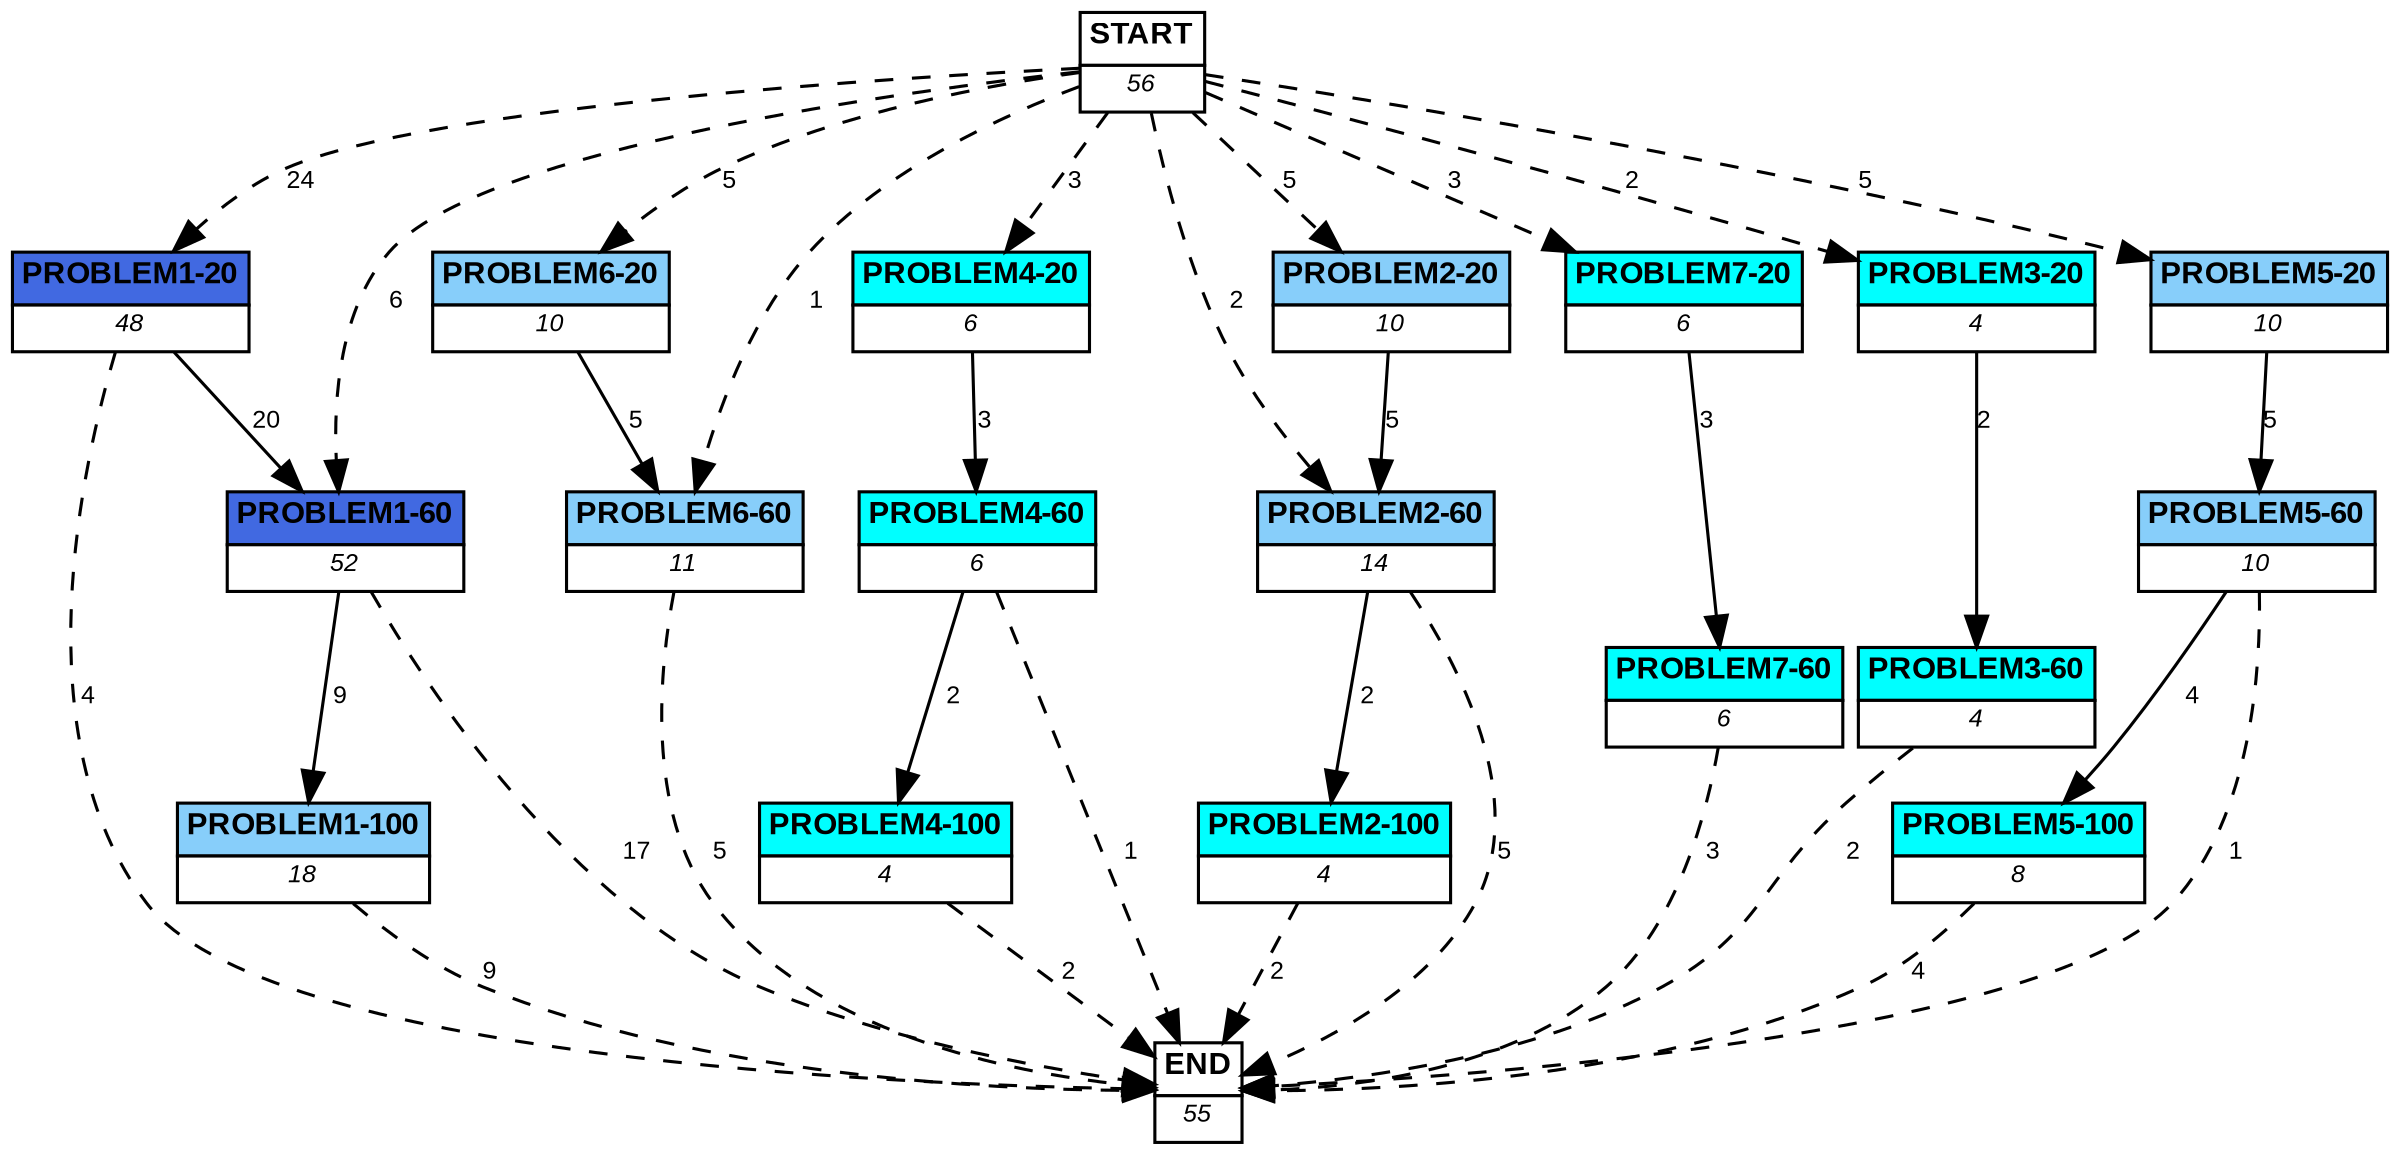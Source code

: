 digraph graphname {
	dpi = 150
	size="16,11!";
	margin = 0;
"PROBLEM1-20" [shape=plain, label=<<table border="0" cellborder="1" cellspacing="0"><tr><td bgcolor="royalblue"><FONT face="Arial" POINT-SIZE="10"><b>PROBLEM1-20</b></FONT></td></tr><tr><td bgcolor="white"><FONT face="Arial" POINT-SIZE="8"><i>48</i></FONT></td></tr></table>>]
"PROBLEM1-60" [shape=plain, label=<<table border="0" cellborder="1" cellspacing="0"><tr><td bgcolor="royalblue"><FONT face="Arial" POINT-SIZE="10"><b>PROBLEM1-60</b></FONT></td></tr><tr><td bgcolor="white"><FONT face="Arial" POINT-SIZE="8"><i>52</i></FONT></td></tr></table>>]
"PROBLEM6-20" [shape=plain, label=<<table border="0" cellborder="1" cellspacing="0"><tr><td bgcolor="lightskyblue"><FONT face="Arial" POINT-SIZE="10"><b>PROBLEM6-20</b></FONT></td></tr><tr><td bgcolor="white"><FONT face="Arial" POINT-SIZE="8"><i>10</i></FONT></td></tr></table>>]
"PROBLEM6-60" [shape=plain, label=<<table border="0" cellborder="1" cellspacing="0"><tr><td bgcolor="lightskyblue"><FONT face="Arial" POINT-SIZE="10"><b>PROBLEM6-60</b></FONT></td></tr><tr><td bgcolor="white"><FONT face="Arial" POINT-SIZE="8"><i>11</i></FONT></td></tr></table>>]
"PROBLEM1-100" [shape=plain, label=<<table border="0" cellborder="1" cellspacing="0"><tr><td bgcolor="lightskyblue"><FONT face="Arial" POINT-SIZE="10"><b>PROBLEM1-100</b></FONT></td></tr><tr><td bgcolor="white"><FONT face="Arial" POINT-SIZE="8"><i>18</i></FONT></td></tr></table>>]
"PROBLEM4-20" [shape=plain, label=<<table border="0" cellborder="1" cellspacing="0"><tr><td bgcolor="aqua"><FONT face="Arial" POINT-SIZE="10"><b>PROBLEM4-20</b></FONT></td></tr><tr><td bgcolor="white"><FONT face="Arial" POINT-SIZE="8"><i>6</i></FONT></td></tr></table>>]
"PROBLEM4-60" [shape=plain, label=<<table border="0" cellborder="1" cellspacing="0"><tr><td bgcolor="aqua"><FONT face="Arial" POINT-SIZE="10"><b>PROBLEM4-60</b></FONT></td></tr><tr><td bgcolor="white"><FONT face="Arial" POINT-SIZE="8"><i>6</i></FONT></td></tr></table>>]
"PROBLEM2-60" [shape=plain, label=<<table border="0" cellborder="1" cellspacing="0"><tr><td bgcolor="lightskyblue"><FONT face="Arial" POINT-SIZE="10"><b>PROBLEM2-60</b></FONT></td></tr><tr><td bgcolor="white"><FONT face="Arial" POINT-SIZE="8"><i>14</i></FONT></td></tr></table>>]
"PROBLEM2-20" [shape=plain, label=<<table border="0" cellborder="1" cellspacing="0"><tr><td bgcolor="lightskyblue"><FONT face="Arial" POINT-SIZE="10"><b>PROBLEM2-20</b></FONT></td></tr><tr><td bgcolor="white"><FONT face="Arial" POINT-SIZE="8"><i>10</i></FONT></td></tr></table>>]
"PROBLEM7-20" [shape=plain, label=<<table border="0" cellborder="1" cellspacing="0"><tr><td bgcolor="aqua"><FONT face="Arial" POINT-SIZE="10"><b>PROBLEM7-20</b></FONT></td></tr><tr><td bgcolor="white"><FONT face="Arial" POINT-SIZE="8"><i>6</i></FONT></td></tr></table>>]
"PROBLEM7-60" [shape=plain, label=<<table border="0" cellborder="1" cellspacing="0"><tr><td bgcolor="aqua"><FONT face="Arial" POINT-SIZE="10"><b>PROBLEM7-60</b></FONT></td></tr><tr><td bgcolor="white"><FONT face="Arial" POINT-SIZE="8"><i>6</i></FONT></td></tr></table>>]
"PROBLEM3-20" [shape=plain, label=<<table border="0" cellborder="1" cellspacing="0"><tr><td bgcolor="aqua"><FONT face="Arial" POINT-SIZE="10"><b>PROBLEM3-20</b></FONT></td></tr><tr><td bgcolor="white"><FONT face="Arial" POINT-SIZE="8"><i>4</i></FONT></td></tr></table>>]
"PROBLEM3-60" [shape=plain, label=<<table border="0" cellborder="1" cellspacing="0"><tr><td bgcolor="aqua"><FONT face="Arial" POINT-SIZE="10"><b>PROBLEM3-60</b></FONT></td></tr><tr><td bgcolor="white"><FONT face="Arial" POINT-SIZE="8"><i>4</i></FONT></td></tr></table>>]
"PROBLEM5-20" [shape=plain, label=<<table border="0" cellborder="1" cellspacing="0"><tr><td bgcolor="lightskyblue"><FONT face="Arial" POINT-SIZE="10"><b>PROBLEM5-20</b></FONT></td></tr><tr><td bgcolor="white"><FONT face="Arial" POINT-SIZE="8"><i>10</i></FONT></td></tr></table>>]
"PROBLEM5-60" [shape=plain, label=<<table border="0" cellborder="1" cellspacing="0"><tr><td bgcolor="lightskyblue"><FONT face="Arial" POINT-SIZE="10"><b>PROBLEM5-60</b></FONT></td></tr><tr><td bgcolor="white"><FONT face="Arial" POINT-SIZE="8"><i>10</i></FONT></td></tr></table>>]
"PROBLEM5-100" [shape=plain, label=<<table border="0" cellborder="1" cellspacing="0"><tr><td bgcolor="aqua"><FONT face="Arial" POINT-SIZE="10"><b>PROBLEM5-100</b></FONT></td></tr><tr><td bgcolor="white"><FONT face="Arial" POINT-SIZE="8"><i>8</i></FONT></td></tr></table>>]
"PROBLEM4-100" [shape=plain, label=<<table border="0" cellborder="1" cellspacing="0"><tr><td bgcolor="aqua"><FONT face="Arial" POINT-SIZE="10"><b>PROBLEM4-100</b></FONT></td></tr><tr><td bgcolor="white"><FONT face="Arial" POINT-SIZE="8"><i>4</i></FONT></td></tr></table>>]
"PROBLEM2-100" [shape=plain, label=<<table border="0" cellborder="1" cellspacing="0"><tr><td bgcolor="aqua"><FONT face="Arial" POINT-SIZE="10"><b>PROBLEM2-100</b></FONT></td></tr><tr><td bgcolor="white"><FONT face="Arial" POINT-SIZE="8"><i>4</i></FONT></td></tr></table>>]
"START" [shape=plain, label=<<table border="0" cellborder="1" cellspacing="0"><tr><td bgcolor="white"><FONT face="Arial" POINT-SIZE="10"><b>START</b></FONT></td></tr><tr><td bgcolor="white"><FONT face="Arial" POINT-SIZE="8"><i>56</i></FONT></td></tr></table>>]
"END" [shape=plain, label=<<table border="0" cellborder="1" cellspacing="0"><tr><td bgcolor="white"><FONT face="Arial" POINT-SIZE="10"><b>END</b></FONT></td></tr><tr><td bgcolor="white"><FONT face="Arial" POINT-SIZE="8"><i>55</i></FONT></td></tr></table>>]
"PROBLEM1-20" -> "PROBLEM1-60" [ label ="20" labelfloat=false fontname="Arial" fontsize=8]
"PROBLEM1-20" -> "END" [ style = dashed label ="4" labelfloat=false fontname="Arial" fontsize=8]
"PROBLEM1-60" -> "PROBLEM1-100" [ label ="9" labelfloat=false fontname="Arial" fontsize=8]
"PROBLEM1-60" -> "END" [ style = dashed label ="17" labelfloat=false fontname="Arial" fontsize=8]
"PROBLEM6-20" -> "PROBLEM6-60" [ label ="5" labelfloat=false fontname="Arial" fontsize=8]
"PROBLEM6-60" -> "END" [ style = dashed label ="5" labelfloat=false fontname="Arial" fontsize=8]
"PROBLEM1-100" -> "END" [ style = dashed label ="9" labelfloat=false fontname="Arial" fontsize=8]
"PROBLEM4-20" -> "PROBLEM4-60" [ label ="3" labelfloat=false fontname="Arial" fontsize=8]
"PROBLEM4-60" -> "PROBLEM4-100" [ label ="2" labelfloat=false fontname="Arial" fontsize=8]
"PROBLEM4-60" -> "END" [ style = dashed label ="1" labelfloat=false fontname="Arial" fontsize=8]
"PROBLEM2-60" -> "PROBLEM2-100" [ label ="2" labelfloat=false fontname="Arial" fontsize=8]
"PROBLEM2-60" -> "END" [ style = dashed label ="5" labelfloat=false fontname="Arial" fontsize=8]
"PROBLEM2-20" -> "PROBLEM2-60" [ label ="5" labelfloat=false fontname="Arial" fontsize=8]
"PROBLEM7-20" -> "PROBLEM7-60" [ label ="3" labelfloat=false fontname="Arial" fontsize=8]
"PROBLEM7-60" -> "END" [ style = dashed label ="3" labelfloat=false fontname="Arial" fontsize=8]
"PROBLEM3-20" -> "PROBLEM3-60" [ label ="2" labelfloat=false fontname="Arial" fontsize=8]
"PROBLEM3-60" -> "END" [ style = dashed label ="2" labelfloat=false fontname="Arial" fontsize=8]
"PROBLEM5-20" -> "PROBLEM5-60" [ label ="5" labelfloat=false fontname="Arial" fontsize=8]
"PROBLEM5-60" -> "PROBLEM5-100" [ label ="4" labelfloat=false fontname="Arial" fontsize=8]
"PROBLEM5-60" -> "END" [ style = dashed label ="1" labelfloat=false fontname="Arial" fontsize=8]
"PROBLEM5-100" -> "END" [ style = dashed label ="4" labelfloat=false fontname="Arial" fontsize=8]
"PROBLEM4-100" -> "END" [ style = dashed label ="2" labelfloat=false fontname="Arial" fontsize=8]
"PROBLEM2-100" -> "END" [ style = dashed label ="2" labelfloat=false fontname="Arial" fontsize=8]
"START" -> "PROBLEM1-20" [ style = dashed label ="24" labelfloat=false fontname="Arial" fontsize=8]
"START" -> "PROBLEM1-60" [ style = dashed label ="6" labelfloat=false fontname="Arial" fontsize=8]
"START" -> "PROBLEM6-20" [ style = dashed label ="5" labelfloat=false fontname="Arial" fontsize=8]
"START" -> "PROBLEM6-60" [ style = dashed label ="1" labelfloat=false fontname="Arial" fontsize=8]
"START" -> "PROBLEM4-20" [ style = dashed label ="3" labelfloat=false fontname="Arial" fontsize=8]
"START" -> "PROBLEM2-60" [ style = dashed label ="2" labelfloat=false fontname="Arial" fontsize=8]
"START" -> "PROBLEM2-20" [ style = dashed label ="5" labelfloat=false fontname="Arial" fontsize=8]
"START" -> "PROBLEM7-20" [ style = dashed label ="3" labelfloat=false fontname="Arial" fontsize=8]
"START" -> "PROBLEM3-20" [ style = dashed label ="2" labelfloat=false fontname="Arial" fontsize=8]
"START" -> "PROBLEM5-20" [ style = dashed label ="5" labelfloat=false fontname="Arial" fontsize=8]
}
